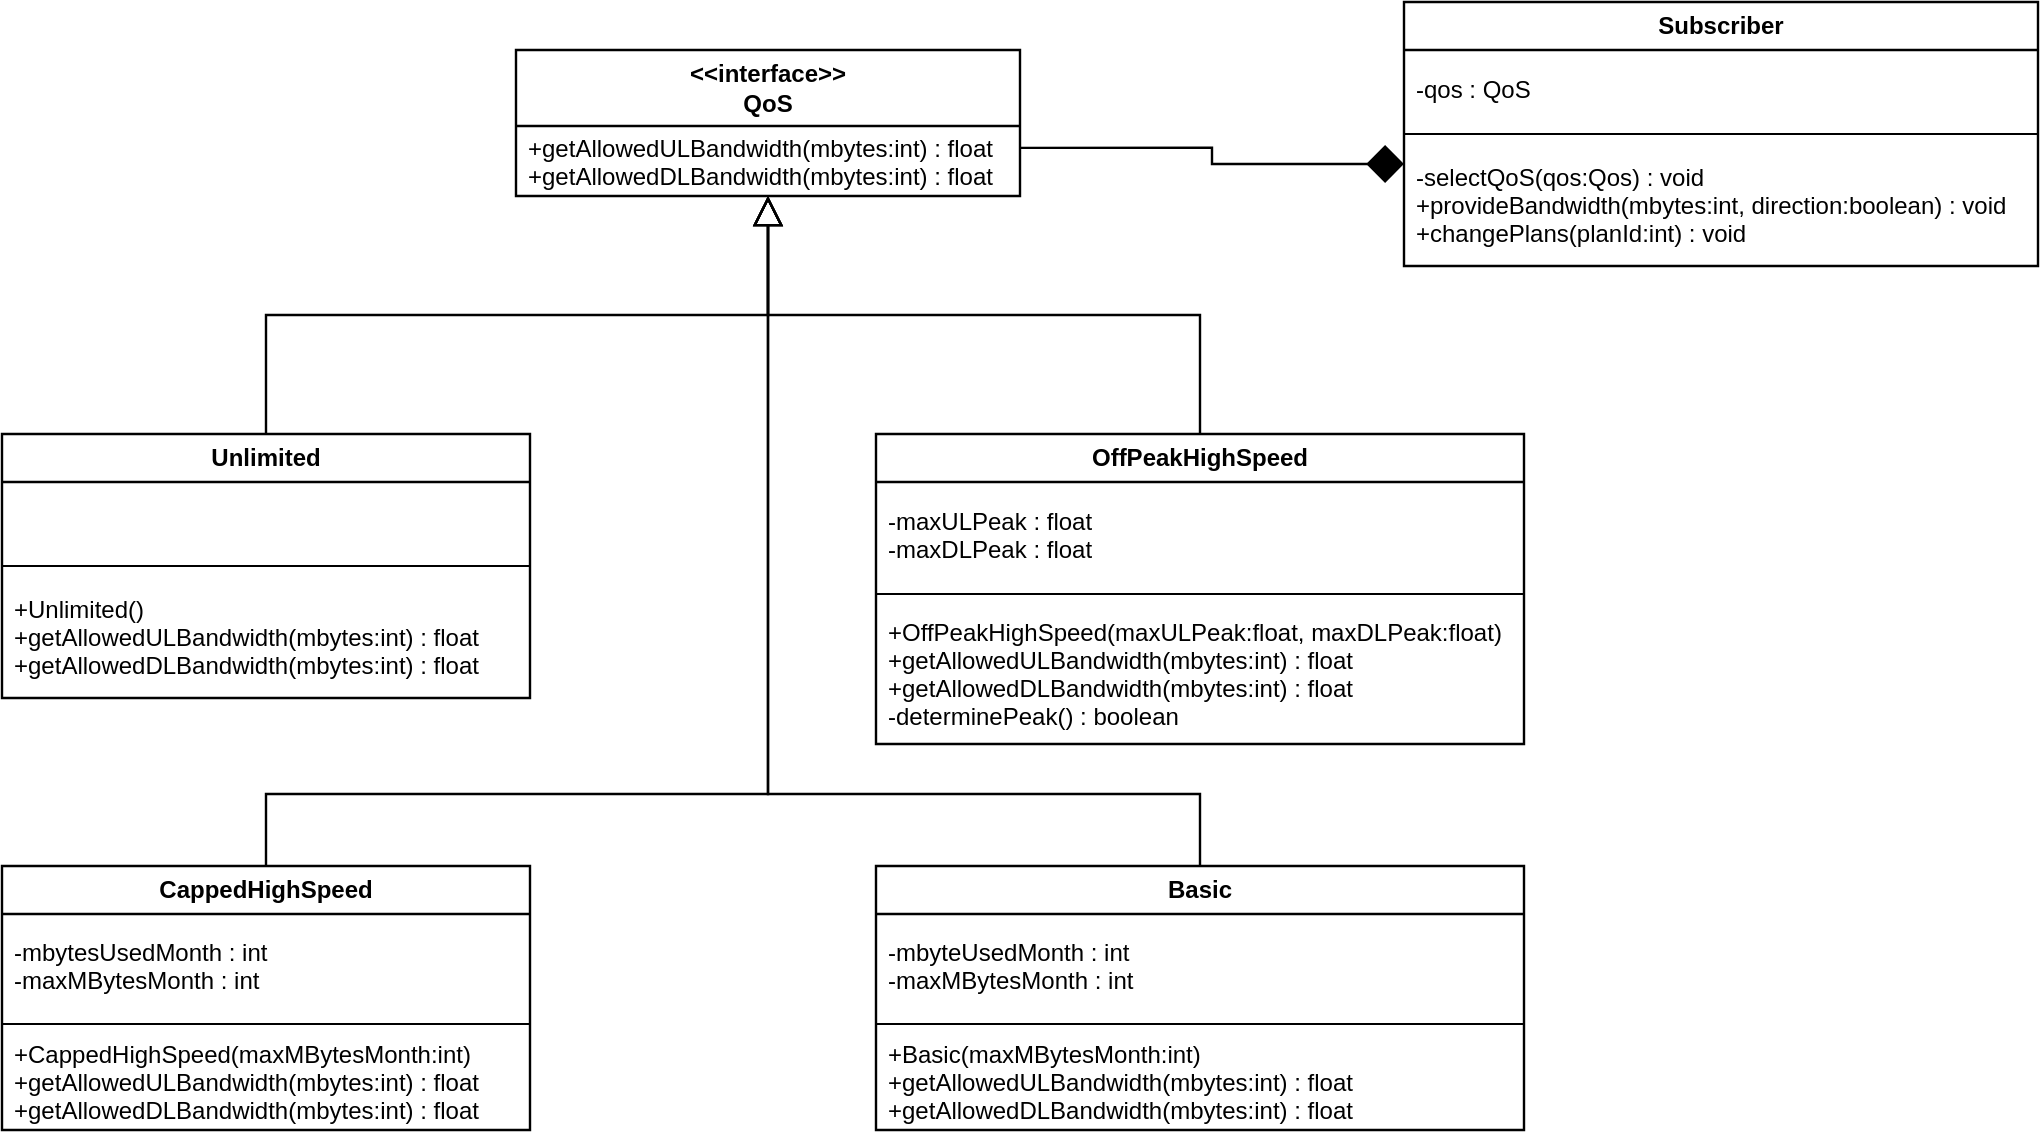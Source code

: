 <mxfile version="12.4.2" type="device" pages="1"><diagram id="Szy-oh9tZgHkQAh_SX9F" name="Page-1"><mxGraphModel dx="1086" dy="816" grid="1" gridSize="10" guides="1" tooltips="1" connect="1" arrows="1" fold="1" page="1" pageScale="1" pageWidth="850" pageHeight="1100" math="0" shadow="0"><root><mxCell id="0"/><mxCell id="1" parent="0"/><mxCell id="Bayl1FnUtfdTDootScq7-1" value="Subscriber" style="html=1;whiteSpace=wrap;swimlane;childLayout=stackLayout;horizontal=1;startSize=26;horizontalStack=0;resizeParent=1;resizeParentMax=0;resizeLast=0;collapsible=1;marginBottom=0;swimlaneFillColor=#ffffff;startSize=24;fontSize=12;fontColor=#000000;spacing=0;strokeOpacity=100;strokeWidth=1.2;" vertex="1" parent="1"><mxGeometry x="720" y="24" width="317" height="132" as="geometry"/></mxCell><mxCell id="Bayl1FnUtfdTDootScq7-2" value="-qos : QoS" style="part=1;resizeHeight=0;strokeColor=none;fillColor=none;align=left;verticalAlign=middle;spacingLeft=4;spacingRight=4;overflow=hidden;rotatable=0;points=[[0,0.5],[1,0.5]];portConstraint=eastwest;swimlaneFillColor=#ffffff;strokeOpacity=100;fontSize=12;fontColor=#000000;" vertex="1" parent="Bayl1FnUtfdTDootScq7-1"><mxGeometry y="24" width="317" height="38" as="geometry"/></mxCell><mxCell id="Bayl1FnUtfdTDootScq7-3" value="" style="line;strokeWidth=1;fillColor=none;align=left;verticalAlign=middle;spacingTop=-1;spacingLeft=3;spacingRight=3;rotatable=0;labelPosition=right;points=[];portConstraint=eastwest;" vertex="1" parent="Bayl1FnUtfdTDootScq7-1"><mxGeometry y="62" width="317" height="8" as="geometry"/></mxCell><mxCell id="Bayl1FnUtfdTDootScq7-4" value="-selectQoS(qos:Qos) : void&#10;+provideBandwidth(mbytes:int, direction:boolean) : void&#10;+changePlans(planId:int) : void" style="part=1;resizeHeight=0;strokeColor=none;fillColor=none;align=left;verticalAlign=middle;spacingLeft=4;spacingRight=4;overflow=hidden;rotatable=0;points=[[0,0.5],[1,0.5]];portConstraint=eastwest;swimlaneFillColor=#ffffff;strokeOpacity=100;fontSize=12;fontColor=#000000;" vertex="1" parent="Bayl1FnUtfdTDootScq7-1"><mxGeometry y="70" width="317" height="62" as="geometry"/></mxCell><mxCell id="Bayl1FnUtfdTDootScq7-5" value="&amp;lt;&amp;lt;interface&amp;gt;&amp;gt;&#10;QoS" style="html=1;whiteSpace=wrap;swimlane;childLayout=stackLayout;horizontal=1;startSize=26;horizontalStack=0;resizeParent=1;resizeParentMax=0;resizeLast=0;collapsible=1;marginBottom=0;swimlaneFillColor=#ffffff;startSize=38;fontSize=12;fontStyle=1;spacing=0;strokeOpacity=100;strokeWidth=1.2;" vertex="1" parent="1"><mxGeometry x="276" y="48" width="252" height="73" as="geometry"/></mxCell><mxCell id="Bayl1FnUtfdTDootScq7-6" value="+getAllowedULBandwidth(mbytes:int) : float&#10;+getAllowedDLBandwidth(mbytes:int) : float" style="part=1;resizeHeight=0;strokeColor=none;fillColor=none;align=left;verticalAlign=middle;spacingLeft=4;spacingRight=4;overflow=hidden;rotatable=0;points=[[0,0.5],[1,0.5]];portConstraint=eastwest;swimlaneFillColor=#ffffff;strokeOpacity=100;fontSize=12;fontColor=#000000;" vertex="1" parent="Bayl1FnUtfdTDootScq7-5"><mxGeometry y="38" width="252" height="35" as="geometry"/></mxCell><mxCell id="Bayl1FnUtfdTDootScq7-7" value="Unlimited" style="html=1;whiteSpace=wrap;swimlane;childLayout=stackLayout;horizontal=1;startSize=26;horizontalStack=0;resizeParent=1;resizeParentMax=0;resizeLast=0;collapsible=1;marginBottom=0;swimlaneFillColor=#ffffff;startSize=24;fontSize=12;fontColor=#000000;spacing=0;strokeOpacity=100;strokeWidth=1.2;" vertex="1" parent="1"><mxGeometry x="19" y="240" width="264" height="132" as="geometry"/></mxCell><mxCell id="Bayl1FnUtfdTDootScq7-8" value="" style="part=1;resizeHeight=0;strokeColor=none;fillColor=none;align=left;verticalAlign=middle;spacingLeft=4;spacingRight=4;overflow=hidden;rotatable=0;points=[[0,0.5],[1,0.5]];portConstraint=eastwest;swimlaneFillColor=#ffffff;strokeOpacity=100;fontSize=11;" vertex="1" parent="Bayl1FnUtfdTDootScq7-7"><mxGeometry y="24" width="264" height="38" as="geometry"/></mxCell><mxCell id="Bayl1FnUtfdTDootScq7-9" value="" style="line;strokeWidth=1;fillColor=none;align=left;verticalAlign=middle;spacingTop=-1;spacingLeft=3;spacingRight=3;rotatable=0;labelPosition=right;points=[];portConstraint=eastwest;" vertex="1" parent="Bayl1FnUtfdTDootScq7-7"><mxGeometry y="62" width="264" height="8" as="geometry"/></mxCell><mxCell id="Bayl1FnUtfdTDootScq7-10" value="+Unlimited()&#10;+getAllowedULBandwidth(mbytes:int) : float&#10;+getAllowedDLBandwidth(mbytes:int) : float" style="part=1;resizeHeight=0;strokeColor=none;fillColor=none;align=left;verticalAlign=middle;spacingLeft=4;spacingRight=4;overflow=hidden;rotatable=0;points=[[0,0.5],[1,0.5]];portConstraint=eastwest;swimlaneFillColor=#ffffff;strokeOpacity=100;fontSize=12;fontColor=#000000;" vertex="1" parent="Bayl1FnUtfdTDootScq7-7"><mxGeometry y="70" width="264" height="62" as="geometry"/></mxCell><mxCell id="Bayl1FnUtfdTDootScq7-11" value="CappedHighSpeed" style="html=1;whiteSpace=wrap;swimlane;childLayout=stackLayout;horizontal=1;startSize=26;horizontalStack=0;resizeParent=1;resizeParentMax=0;resizeLast=0;collapsible=1;marginBottom=0;swimlaneFillColor=#ffffff;startSize=24;fontSize=12;fontColor=#000000;spacing=0;strokeOpacity=100;strokeWidth=1.2;" vertex="1" parent="1"><mxGeometry x="19" y="456" width="264" height="132" as="geometry"/></mxCell><mxCell id="Bayl1FnUtfdTDootScq7-12" value="-mbytesUsedMonth : int&#10;-maxMBytesMonth : int" style="part=1;resizeHeight=0;strokeColor=none;fillColor=none;align=left;verticalAlign=middle;spacingLeft=4;spacingRight=4;overflow=hidden;rotatable=0;points=[[0,0.5],[1,0.5]];portConstraint=eastwest;swimlaneFillColor=#ffffff;strokeOpacity=100;fontSize=12;fontColor=#000000;" vertex="1" parent="Bayl1FnUtfdTDootScq7-11"><mxGeometry y="24" width="264" height="51" as="geometry"/></mxCell><mxCell id="Bayl1FnUtfdTDootScq7-13" value="" style="line;strokeWidth=1;fillColor=none;align=left;verticalAlign=middle;spacingTop=-1;spacingLeft=3;spacingRight=3;rotatable=0;labelPosition=right;points=[];portConstraint=eastwest;" vertex="1" parent="Bayl1FnUtfdTDootScq7-11"><mxGeometry y="75" width="264" height="8" as="geometry"/></mxCell><mxCell id="Bayl1FnUtfdTDootScq7-14" value="+CappedHighSpeed(maxMBytesMonth:int)&#10;+getAllowedULBandwidth(mbytes:int) : float&#10;+getAllowedDLBandwidth(mbytes:int) : float" style="part=1;resizeHeight=0;strokeColor=none;fillColor=none;align=left;verticalAlign=middle;spacingLeft=4;spacingRight=4;overflow=hidden;rotatable=0;points=[[0,0.5],[1,0.5]];portConstraint=eastwest;swimlaneFillColor=#ffffff;strokeOpacity=100;fontSize=12;fontColor=#000000;" vertex="1" parent="Bayl1FnUtfdTDootScq7-11"><mxGeometry y="83" width="264" height="49" as="geometry"/></mxCell><mxCell id="Bayl1FnUtfdTDootScq7-15" value="OffPeakHighSpeed" style="html=1;whiteSpace=wrap;swimlane;childLayout=stackLayout;horizontal=1;startSize=26;horizontalStack=0;resizeParent=1;resizeParentMax=0;resizeLast=0;collapsible=1;marginBottom=0;swimlaneFillColor=#ffffff;startSize=24;fontSize=12;fontColor=#000000;spacing=0;strokeOpacity=100;strokeWidth=1.2;" vertex="1" parent="1"><mxGeometry x="456" y="240" width="324" height="155" as="geometry"/></mxCell><mxCell id="Bayl1FnUtfdTDootScq7-16" value="-maxULPeak : float&#10;-maxDLPeak : float" style="part=1;resizeHeight=0;strokeColor=none;fillColor=none;align=left;verticalAlign=middle;spacingLeft=4;spacingRight=4;overflow=hidden;rotatable=0;points=[[0,0.5],[1,0.5]];portConstraint=eastwest;swimlaneFillColor=#ffffff;strokeOpacity=100;fontSize=12;fontColor=#000000;" vertex="1" parent="Bayl1FnUtfdTDootScq7-15"><mxGeometry y="24" width="324" height="52" as="geometry"/></mxCell><mxCell id="Bayl1FnUtfdTDootScq7-17" value="" style="line;strokeWidth=1;fillColor=none;align=left;verticalAlign=middle;spacingTop=-1;spacingLeft=3;spacingRight=3;rotatable=0;labelPosition=right;points=[];portConstraint=eastwest;" vertex="1" parent="Bayl1FnUtfdTDootScq7-15"><mxGeometry y="76" width="324" height="8" as="geometry"/></mxCell><mxCell id="Bayl1FnUtfdTDootScq7-18" value="+OffPeakHighSpeed(maxULPeak:float, maxDLPeak:float)&#10;+getAllowedULBandwidth(mbytes:int) : float&#10;+getAllowedDLBandwidth(mbytes:int) : float&#10;-determinePeak() : boolean" style="part=1;resizeHeight=0;strokeColor=none;fillColor=none;align=left;verticalAlign=middle;spacingLeft=4;spacingRight=4;overflow=hidden;rotatable=0;points=[[0,0.5],[1,0.5]];portConstraint=eastwest;swimlaneFillColor=#ffffff;strokeOpacity=100;fontSize=12;fontColor=#000000;" vertex="1" parent="Bayl1FnUtfdTDootScq7-15"><mxGeometry y="84" width="324" height="71" as="geometry"/></mxCell><mxCell id="Bayl1FnUtfdTDootScq7-19" value="Basic" style="html=1;whiteSpace=wrap;swimlane;childLayout=stackLayout;horizontal=1;startSize=26;horizontalStack=0;resizeParent=1;resizeParentMax=0;resizeLast=0;collapsible=1;marginBottom=0;swimlaneFillColor=#ffffff;startSize=24;fontSize=12;fontColor=#000000;spacing=0;strokeOpacity=100;strokeWidth=1.2;" vertex="1" parent="1"><mxGeometry x="456" y="456" width="324" height="132" as="geometry"/></mxCell><mxCell id="Bayl1FnUtfdTDootScq7-20" value="-mbyteUsedMonth : int&#10;-maxMBytesMonth : int" style="part=1;resizeHeight=0;strokeColor=none;fillColor=none;align=left;verticalAlign=middle;spacingLeft=4;spacingRight=4;overflow=hidden;rotatable=0;points=[[0,0.5],[1,0.5]];portConstraint=eastwest;swimlaneFillColor=#ffffff;strokeOpacity=100;fontSize=12;fontColor=#000000;" vertex="1" parent="Bayl1FnUtfdTDootScq7-19"><mxGeometry y="24" width="324" height="51" as="geometry"/></mxCell><mxCell id="Bayl1FnUtfdTDootScq7-21" value="" style="line;strokeWidth=1;fillColor=none;align=left;verticalAlign=middle;spacingTop=-1;spacingLeft=3;spacingRight=3;rotatable=0;labelPosition=right;points=[];portConstraint=eastwest;" vertex="1" parent="Bayl1FnUtfdTDootScq7-19"><mxGeometry y="75" width="324" height="8" as="geometry"/></mxCell><mxCell id="Bayl1FnUtfdTDootScq7-22" value="+Basic(maxMBytesMonth:int)&#10;+getAllowedULBandwidth(mbytes:int) : float&#10;+getAllowedDLBandwidth(mbytes:int) : float" style="part=1;resizeHeight=0;strokeColor=none;fillColor=none;align=left;verticalAlign=middle;spacingLeft=4;spacingRight=4;overflow=hidden;rotatable=0;points=[[0,0.5],[1,0.5]];portConstraint=eastwest;swimlaneFillColor=#ffffff;strokeOpacity=100;fontSize=12;fontColor=#000000;" vertex="1" parent="Bayl1FnUtfdTDootScq7-19"><mxGeometry y="83" width="324" height="49" as="geometry"/></mxCell><mxCell id="Bayl1FnUtfdTDootScq7-23" value="" style="html=1;jettySize=18;fontSize=11;strokeWidth=1.2;rounded=1;arcSize=0;edgeStyle=orthogonalEdgeStyle;startArrow=diamond;endFill=1;startSize=16;endArrow=none;exitX=-0.002;exitY=0.614;exitPerimeter=1;entryX=1.002;entryY=0.671;entryPerimeter=1;" edge="1" parent="1" source="Bayl1FnUtfdTDootScq7-1" target="Bayl1FnUtfdTDootScq7-5"><mxGeometry width="100" height="100" relative="1" as="geometry"/></mxCell><mxCell id="Bayl1FnUtfdTDootScq7-24" value="" style="html=1;jettySize=18;fontSize=11;strokeWidth=1.2;rounded=1;arcSize=0;edgeStyle=orthogonalEdgeStyle;startArrow=none;endArrow=block;endFill=0;endSize=12;exitX=0.5;exitY=-0.004;exitPerimeter=1;entryX=0.5;entryY=1.006;entryPerimeter=1;" edge="1" parent="1" source="Bayl1FnUtfdTDootScq7-7" target="Bayl1FnUtfdTDootScq7-5"><mxGeometry width="100" height="100" relative="1" as="geometry"/></mxCell><mxCell id="Bayl1FnUtfdTDootScq7-25" value="" style="html=1;jettySize=18;fontSize=11;strokeWidth=1.2;rounded=1;arcSize=0;edgeStyle=orthogonalEdgeStyle;startArrow=none;endArrow=block;endFill=0;endSize=12;exitX=0.5;exitY=-0.004;exitPerimeter=1;entryX=0.5;entryY=1.006;entryPerimeter=1;" edge="1" parent="1" source="Bayl1FnUtfdTDootScq7-11" target="Bayl1FnUtfdTDootScq7-5"><mxGeometry width="100" height="100" relative="1" as="geometry"><Array as="points"><mxPoint x="151" y="420"/><mxPoint x="402" y="420"/></Array></mxGeometry></mxCell><mxCell id="Bayl1FnUtfdTDootScq7-26" value="" style="html=1;jettySize=18;fontSize=11;strokeWidth=1.2;rounded=1;arcSize=0;edgeStyle=orthogonalEdgeStyle;startArrow=none;endArrow=block;endFill=0;endSize=12;exitX=0.5;exitY=-0.004;exitPerimeter=1;entryX=0.5;entryY=1.006;entryPerimeter=1;" edge="1" parent="1" source="Bayl1FnUtfdTDootScq7-15" target="Bayl1FnUtfdTDootScq7-5"><mxGeometry width="100" height="100" relative="1" as="geometry"/></mxCell><mxCell id="Bayl1FnUtfdTDootScq7-27" value="" style="html=1;jettySize=18;fontSize=11;strokeWidth=1.2;rounded=1;arcSize=0;edgeStyle=orthogonalEdgeStyle;startArrow=none;endArrow=block;endFill=0;endSize=12;exitX=0.5;exitY=-0.004;exitPerimeter=1;entryX=0.5;entryY=1.006;entryPerimeter=1;" edge="1" parent="1" source="Bayl1FnUtfdTDootScq7-19" target="Bayl1FnUtfdTDootScq7-5"><mxGeometry width="100" height="100" relative="1" as="geometry"><Array as="points"><mxPoint x="618" y="420"/><mxPoint x="402" y="420"/></Array></mxGeometry></mxCell></root></mxGraphModel></diagram></mxfile>